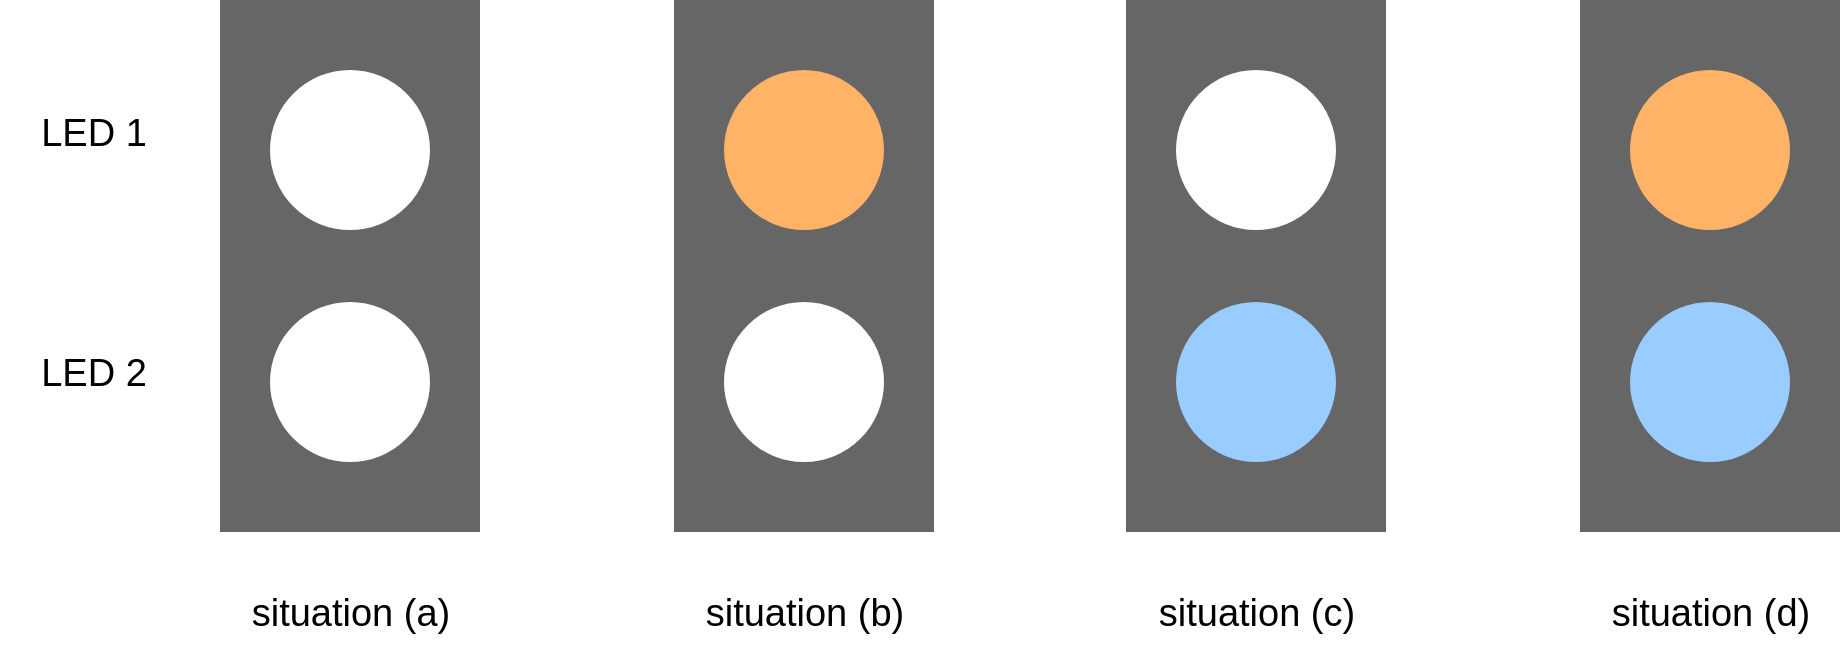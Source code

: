 <mxfile scale="3" border="0">
    <diagram id="LzTGRrPrDBO6Tm46XuKC" name="Page-1">
        <mxGraphModel dx="2478" dy="2339" grid="0" gridSize="10" guides="1" tooltips="1" connect="1" arrows="1" fold="1" page="0" pageScale="1" pageWidth="1600" pageHeight="1200" math="0" shadow="0">
            <root>
                <mxCell id="0"/>
                <mxCell id="1" parent="0"/>
                <mxCell id="323" value="LED 1" style="text;html=1;align=center;verticalAlign=middle;whiteSpace=wrap;rounded=0;fontSize=19;" vertex="1" parent="1">
                    <mxGeometry x="-1122" y="-840" width="94" height="51" as="geometry"/>
                </mxCell>
                <mxCell id="297" value="" style="rounded=0;whiteSpace=wrap;html=1;fillColor=#666666;strokeColor=none;fontColor=#333333;container=0;" vertex="1" parent="1">
                    <mxGeometry x="-1012" y="-881" width="130" height="266" as="geometry"/>
                </mxCell>
                <mxCell id="298" value="" style="ellipse;whiteSpace=wrap;html=1;aspect=fixed;container=0;strokeColor=none;" vertex="1" parent="1">
                    <mxGeometry x="-987" y="-846" width="80" height="80" as="geometry"/>
                </mxCell>
                <mxCell id="299" value="" style="ellipse;whiteSpace=wrap;html=1;aspect=fixed;container=0;strokeColor=none;" vertex="1" parent="1">
                    <mxGeometry x="-987" y="-730" width="80" height="80" as="geometry"/>
                </mxCell>
                <mxCell id="312" value="" style="rounded=0;whiteSpace=wrap;html=1;fillColor=#666666;strokeColor=none;fontColor=#333333;container=0;" vertex="1" parent="1">
                    <mxGeometry x="-785" y="-881" width="130" height="266" as="geometry"/>
                </mxCell>
                <mxCell id="313" value="" style="ellipse;whiteSpace=wrap;html=1;aspect=fixed;fillColor=#FFB366;strokeColor=none;container=0;" vertex="1" parent="1">
                    <mxGeometry x="-760" y="-846" width="80" height="80" as="geometry"/>
                </mxCell>
                <mxCell id="314" value="" style="ellipse;whiteSpace=wrap;html=1;aspect=fixed;container=0;strokeColor=none;" vertex="1" parent="1">
                    <mxGeometry x="-760" y="-730" width="80" height="80" as="geometry"/>
                </mxCell>
                <mxCell id="316" value="" style="rounded=0;whiteSpace=wrap;html=1;fillColor=#666666;strokeColor=none;fontColor=#333333;container=0;" vertex="1" parent="1">
                    <mxGeometry x="-559" y="-881" width="130" height="266" as="geometry"/>
                </mxCell>
                <mxCell id="317" value="" style="ellipse;whiteSpace=wrap;html=1;aspect=fixed;container=0;strokeColor=none;" vertex="1" parent="1">
                    <mxGeometry x="-534" y="-846" width="80" height="80" as="geometry"/>
                </mxCell>
                <mxCell id="318" value="" style="ellipse;whiteSpace=wrap;html=1;aspect=fixed;fillColor=#99CCFF;strokeColor=none;container=0;" vertex="1" parent="1">
                    <mxGeometry x="-534" y="-730" width="80" height="80" as="geometry"/>
                </mxCell>
                <mxCell id="320" value="" style="rounded=0;whiteSpace=wrap;html=1;fillColor=#666666;strokeColor=none;fontColor=#333333;container=0;" vertex="1" parent="1">
                    <mxGeometry x="-332" y="-881" width="130" height="266" as="geometry"/>
                </mxCell>
                <mxCell id="321" value="" style="ellipse;whiteSpace=wrap;html=1;aspect=fixed;fillColor=light-dark(#FFB366,#EDEDED);strokeColor=none;container=0;" vertex="1" parent="1">
                    <mxGeometry x="-307" y="-846" width="80" height="80" as="geometry"/>
                </mxCell>
                <mxCell id="322" value="" style="ellipse;whiteSpace=wrap;html=1;aspect=fixed;strokeColor=none;fillColor=light-dark(#99CCFF,#EDEDED);container=0;" vertex="1" parent="1">
                    <mxGeometry x="-307" y="-730" width="80" height="80" as="geometry"/>
                </mxCell>
                <mxCell id="324" value="LED 2" style="text;html=1;align=center;verticalAlign=middle;whiteSpace=wrap;rounded=0;fontSize=19;" vertex="1" parent="1">
                    <mxGeometry x="-1122" y="-720" width="94" height="51" as="geometry"/>
                </mxCell>
                <mxCell id="325" value="situation (a)" style="text;html=1;align=center;verticalAlign=middle;whiteSpace=wrap;rounded=0;fontSize=19;" vertex="1" parent="1">
                    <mxGeometry x="-1004.5" y="-600" width="115" height="51" as="geometry"/>
                </mxCell>
                <mxCell id="326" value="situation (b)" style="text;html=1;align=center;verticalAlign=middle;whiteSpace=wrap;rounded=0;fontSize=19;" vertex="1" parent="1">
                    <mxGeometry x="-777.5" y="-600" width="115" height="51" as="geometry"/>
                </mxCell>
                <mxCell id="327" value="situation (c)" style="text;html=1;align=center;verticalAlign=middle;whiteSpace=wrap;rounded=0;fontSize=19;" vertex="1" parent="1">
                    <mxGeometry x="-551.5" y="-600" width="115" height="51" as="geometry"/>
                </mxCell>
                <mxCell id="328" value="situation (d)" style="text;html=1;align=center;verticalAlign=middle;whiteSpace=wrap;rounded=0;fontSize=19;" vertex="1" parent="1">
                    <mxGeometry x="-324.5" y="-600" width="115" height="51" as="geometry"/>
                </mxCell>
            </root>
        </mxGraphModel>
    </diagram>
</mxfile>